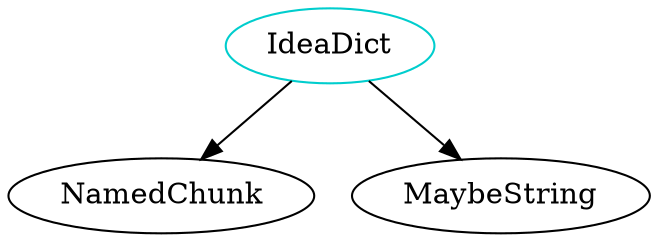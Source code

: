 digraph ideadict{
IdeaDict -> NamedChunk;
IdeaDict -> MaybeString;
IdeaDict	[shape=oval, color=cyan3, label="IdeaDict"];
}
